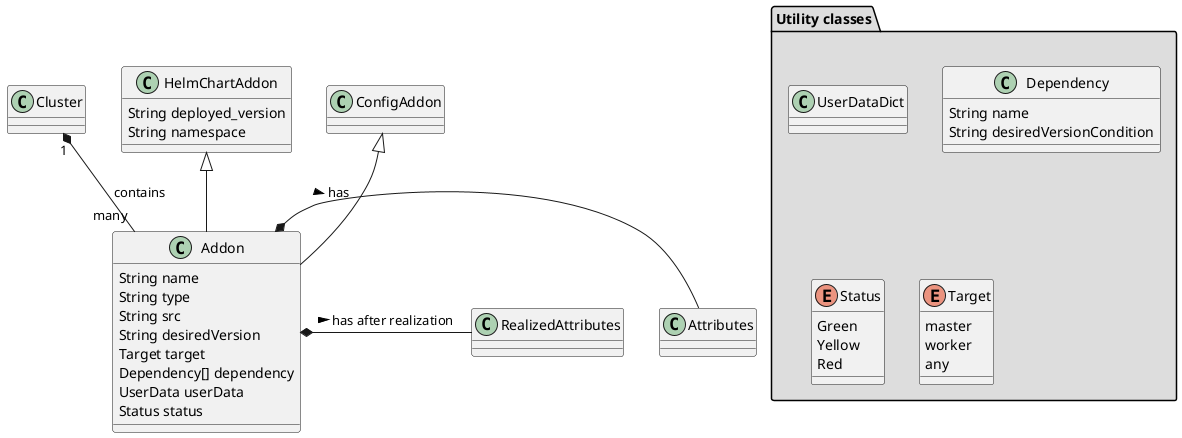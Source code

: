 @startuml

class Cluster
class Addon

HelmChartAddon <|-- Addon
ConfigAddon <|-- Addon
Cluster "1" *-- "many" Addon : contains

Addon *- Attributes : has  >
Addon *- RealizedAttributes : has after realization  >

class Addon {
    String name
    String type
    String src
    String desiredVersion
    Target target
    Dependency[] dependency
    UserData userData
    Status status
}


class HelmChartAddon {
    String deployed_version
    String namespace
}

class ConfigAddon {
}


package "Utility classes" #DDDDDD {

    class UserDataDict {
    }

    class Dependency {
        String name
        String desiredVersionCondition
    }

    enum Status {
      Green
      Yellow
      Red
    }

    enum Target {
      master
      worker
      any
    }
}


@enduml